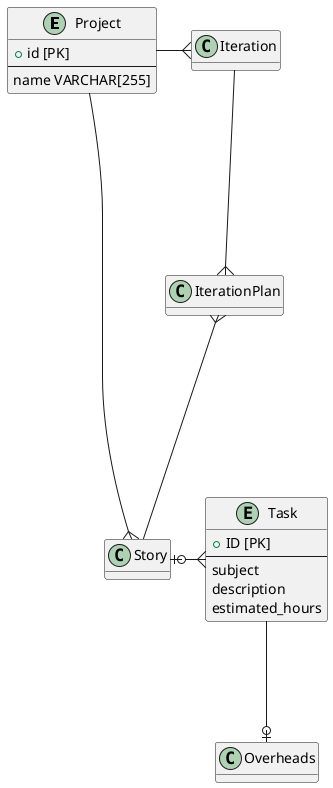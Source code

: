 @startuml
hide methods
hide stereotypes

entity Project {
  + id [PK]
  --
  name VARCHAR[255]
}

entity Task {
  + ID [PK]
  --
  subject
  description
  estimated_hours
}

Project --right--{ Iteration
Project ----{ Story
Iteration ----{ IterationPlan
IterationPlan }---- Story
Story |o--right--{ Task
Task ---o| Overheads
@enduml

